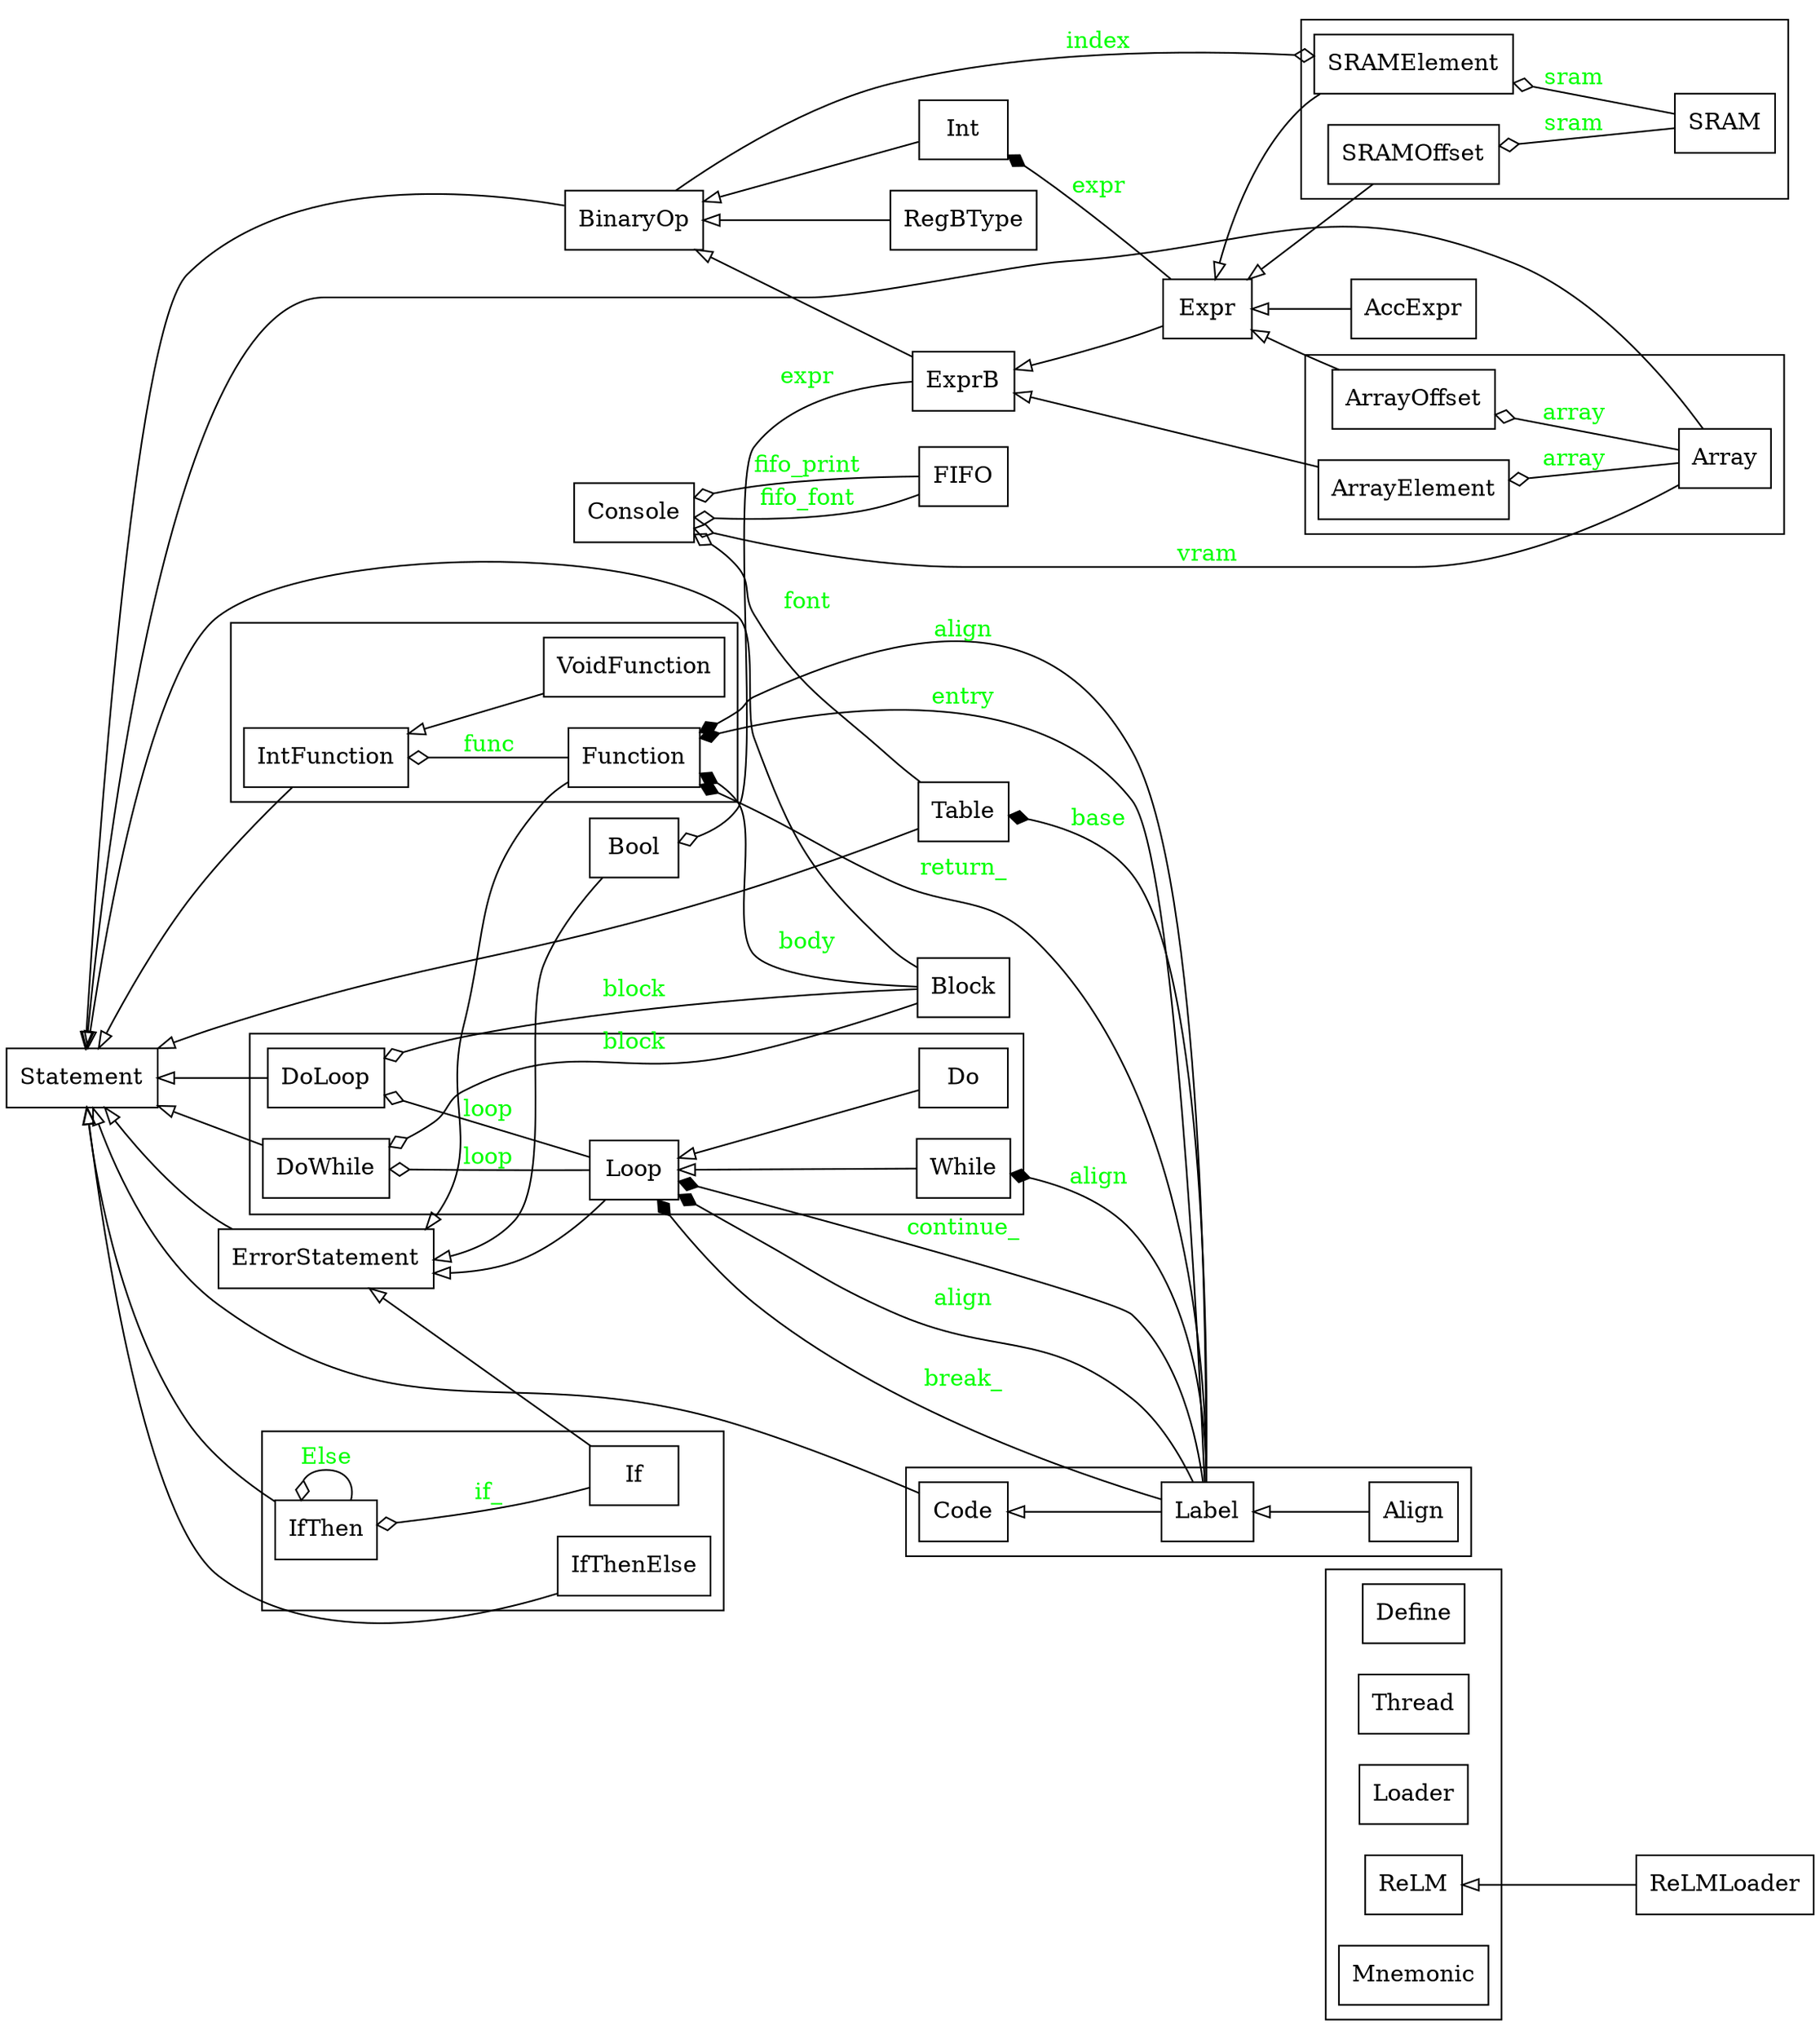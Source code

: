 digraph "classes" {
    rankdir = RL;
    charset = "utf-8";
    subgraph cluster_relm {
        "relm.Define" [color = "black";fontcolor = "black";label = <Define>;shape = "record";style = "solid";];
        "relm.Thread" [color = "black";fontcolor = "black";label = <Thread>;shape = "record";style = "solid";];
        "relm.Loader" [color = "black";fontcolor = "black";label = <Loader>;shape = "record";style = "solid";];
        "relm.ReLM" [color = "black";fontcolor = "black";label = <ReLM>;shape = "record";style = "solid";];
        "relm.Mnemonic" [color = "black";fontcolor = "black";label = <Mnemonic>;shape = "record";style = "solid";];
    }
    "relm.Statement" [color = "black";fontcolor = "black";label = <Statement>;shape = "record";style = "solid";];
    "relm.ErrorStatement" [color = "black";fontcolor = "black";label = <ErrorStatement>;shape = "record";style = "solid";];
    "relm.AccExpr" [color = "black";fontcolor = "black";label = <AccExpr>;shape = "record";style = "solid";];
    "relm.RegBType" [color = "black";fontcolor = "black";label = <RegBType>;shape = "record";style = "solid";];
    "relm.Bool" [color = "black";fontcolor = "black";label = <Bool>;shape = "record";style = "solid";];
    "relm.ExprB" [color = "black";fontcolor = "black";label = <ExprB>;shape = "record";style = "solid";];
    "relm.BinaryOp" [color = "black";fontcolor = "black";label = <BinaryOp>;shape = "record";style = "solid";];
    "relm.Expr" [color = "black";fontcolor = "black";label = <Expr>;shape = "record";style = "solid";];
    "relm.Int" [color = "black";fontcolor = "black";label = <Int>;shape = "record";style = "solid";];
    "relm.FIFO" [color = "black";fontcolor = "black";label = <FIFO>;shape = "record";style = "solid";];
    "relm_font.Console" [color = "black";fontcolor = "black";label = <Console>;shape = "record";style = "solid";];
    "relm.Table" [color = "black";fontcolor = "black";label = <Table>;shape = "record";style = "solid";];
    "relm.Block" [color = "black";fontcolor = "black";label = <Block>;shape = "record";style = "solid";];
    "relm_de0cv.ReLMLoader" [color = "black";fontcolor = "black";label = <ReLMLoader>;shape = "record";style = "solid";];
    subgraph cluster_array {
        "relm.Array" [color = "black";fontcolor = "black";label = <Array>;shape = "record";style = "solid";];
        "relm.ArrayElement" [color = "black";fontcolor = "black";label = <ArrayElement>;shape = "record";style = "solid";];
        "relm.ArrayOffset" [color = "black";fontcolor = "black";label = <ArrayOffset>;shape = "record";style = "solid";];
    }
    subgraph cluster_code {
        "relm.Code" [color = "black";fontcolor = "black";label = <Code>;shape = "record";style = "solid";];
        "relm.Label" [color = "black";fontcolor = "black";label = <Label>;shape = "record";style = "solid";];
        "relm.Align" [color = "black";fontcolor = "black";label = <Align>;shape = "record";style = "solid";];
    }
    subgraph cluster_if {
        "relm.If" [color = "black";fontcolor = "black";label = <If>;shape = "record";style = "solid";];
        "relm.IfThen" [color = "black";fontcolor = "black";label = <IfThen>;shape = "record";style = "solid";];
        "relm.IfThenElse" [color = "black";fontcolor = "black";label = <IfThenElse>;shape = "record";style = "solid";];
    }
    subgraph cluster_sram {
        "relm.SRAM" [color = "black";fontcolor = "black";label = <SRAM>;shape = "record";style = "solid";];
        "relm.SRAMElement" [color = "black";fontcolor = "black";label = <SRAMElement>;shape = "record";style = "solid";];
        "relm.SRAMOffset" [color = "black";fontcolor = "black";label = <SRAMOffset>;shape = "record";style = "solid";];
    }
    subgraph cluster_func {
        "relm.Function" [color = "black";fontcolor = "black";label = <Function>;shape = "record";style = "solid";];
        "relm.IntFunction" [color = "black";fontcolor = "black";label = <IntFunction>;shape = "record";style = "solid";];
        "relm.VoidFunction" [color = "black";fontcolor = "black";label = <VoidFunction>;shape = "record";style = "solid";];
    }
    subgraph cluster_loop {
        "relm.Do" [color = "black";fontcolor = "black";label = <Do>;shape = "record";style = "solid";];
        "relm.DoLoop" [color = "black";fontcolor = "black";label = <DoLoop>;shape = "record";style = "solid";];
        "relm.DoWhile" [color = "black";fontcolor = "black";label = <DoWhile>;shape = "record";style = "solid";];
        "relm.Loop" [color = "black";fontcolor = "black";label = <Loop>;shape = "record";style = "solid";];
        "relm.While" [color = "black";fontcolor = "black";label = <While>;shape = "record";style = "solid";];
    }
    "relm.AccExpr" -> "relm.Expr" [arrowhead = "empty"; arrowtail = "none";];
    "relm.Align" -> "relm.Label" [arrowhead = "empty"; arrowtail = "none";];
    "relm.Array" -> "relm.Statement" [arrowhead = "empty"; arrowtail = "none";];
    "relm.ArrayElement" -> "relm.ExprB" [arrowhead = "empty"; arrowtail = "none";];
    "relm.ArrayOffset" -> "relm.Expr" [arrowhead = "empty"; arrowtail = "none";];
    "relm.BinaryOp" -> "relm.Statement" [arrowhead = "empty"; arrowtail = "none";];
    "relm.Block" -> "relm.Statement" [arrowhead = "empty"; arrowtail = "none";];
    "relm.Bool" -> "relm.ErrorStatement" [weight = 10000; arrowhead = "empty"; arrowtail = "none";];
    "relm.Code" -> "relm.Statement" [arrowhead = "empty"; arrowtail = "none";];
    "relm.Do" -> "relm.Loop" [arrowhead = "empty"; arrowtail = "none";];
    "relm.DoLoop" -> "relm.Statement" [arrowhead = "empty"; arrowtail = "none";];
    "relm.DoWhile" -> "relm.Statement" [arrowhead = "empty"; arrowtail = "none";];
    "relm.ErrorStatement" -> "relm.Statement" [arrowhead = "empty"; arrowtail = "none";];
    "relm.Expr" -> "relm.ExprB" [arrowhead = "empty"; arrowtail = "none";];
    "relm.ExprB" -> "relm.BinaryOp" [arrowhead = "empty"; arrowtail = "none";];
    "relm.Function" -> "relm.ErrorStatement" [arrowhead = "empty"; arrowtail = "none";];
    "relm.If" -> "relm.ErrorStatement" [arrowhead = "empty"; arrowtail = "none";];
    "relm.IfThen" -> "relm.Statement" [arrowhead = "empty"; arrowtail = "none";];
    "relm.IfThenElse" -> "relm.Statement" [arrowhead = "empty"; arrowtail = "none";];
    "relm.Int" -> "relm.BinaryOp" [arrowhead = "empty"; arrowtail = "none";];
    "relm.IntFunction" -> "relm.Statement" [arrowhead = "empty"; arrowtail = "none";];
    "relm.Label" -> "relm.Code" [arrowhead = "empty"; arrowtail = "none";];
    "relm.Loop" -> "relm.ErrorStatement" [arrowhead = "empty"; arrowtail = "none";];
    "relm.RegBType" -> "relm.BinaryOp" [arrowhead = "empty"; arrowtail = "none";];
    "relm.SRAMElement" -> "relm.Expr" [arrowhead = "empty"; arrowtail = "none";];
    "relm.SRAMOffset" -> "relm.Expr" [arrowhead = "empty"; arrowtail = "none";];
    "relm.Table" -> "relm.Statement" [arrowhead = "empty"; arrowtail = "none";];
    "relm.VoidFunction" -> "relm.IntFunction" [arrowhead = "empty"; arrowtail = "none";];
    "relm.While" -> "relm.Loop" [arrowhead = "empty"; arrowtail = "none";];
    "relm_de0cv.ReLMLoader" -> "relm.ReLM" [arrowhead = "empty"; arrowtail = "none";];
    "relm.Block" -> "relm.Function" [arrowhead = "diamond"; arrowtail = "none"; fontcolor = "green"; label = "body"; style = "solid";];
    "relm.Expr" -> "relm.Int" [arrowhead = "diamond"; arrowtail = "none"; fontcolor = "green"; label = "expr"; style = "solid";];
    "relm.Label" -> "relm.Function" [arrowhead = "diamond"; arrowtail = "none"; fontcolor = "green"; label = "entry"; style = "solid";];
    "relm.Label" -> "relm.Function" [arrowhead = "diamond"; arrowtail = "none"; fontcolor = "green"; label = "return_"; style = "solid";];
    "relm.Label" -> "relm.Function" [arrowhead = "diamond"; arrowtail = "none"; fontcolor = "green"; label = "align"; style = "solid";];
    "relm.Label" -> "relm.Loop" [arrowhead = "diamond"; arrowtail = "none"; fontcolor = "green"; label = "continue_"; style = "solid";];
    "relm.Label" -> "relm.Loop" [arrowhead = "diamond"; arrowtail = "none"; fontcolor = "green"; label = "align"; style = "solid";];
    "relm.Label" -> "relm.Loop" [arrowhead = "diamond"; arrowtail = "none"; fontcolor = "green"; label = "break_"; style = "solid";];
    "relm.Label" -> "relm.Table" [arrowhead = "diamond"; arrowtail = "none"; fontcolor = "green"; label = "base"; style = "solid";];
    "relm.Label" -> "relm.While" [arrowhead = "diamond"; arrowtail = "none"; fontcolor = "green"; label = "align"; style = "solid";];
    "relm.Array" -> "relm.ArrayElement" [arrowhead = "odiamond"; arrowtail = "none"; fontcolor = "green"; label = "array"; style = "solid";];
    "relm.Array" -> "relm.ArrayOffset" [arrowhead = "odiamond"; arrowtail = "none"; fontcolor = "green"; label = "array"; style = "solid";];
    "relm.Array" -> "relm_font.Console" [arrowhead = "odiamond"; arrowtail = "none"; fontcolor = "green"; label = "vram"; style = "solid";];
    "relm.BinaryOp" -> "relm.SRAMElement" [arrowhead = "odiamond"; arrowtail = "none"; fontcolor = "green"; label = "index"; style = "solid";];
    "relm.Block" -> "relm.DoLoop" [arrowhead = "odiamond"; arrowtail = "none"; fontcolor = "green"; label = "block"; style = "solid";];
    "relm.Block" -> "relm.DoWhile" [arrowhead = "odiamond"; arrowtail = "none"; fontcolor = "green"; label = "block"; style = "solid";];
    "relm.ExprB" -> "relm.Bool" [arrowhead = "odiamond"; arrowtail = "none"; fontcolor = "green"; label = "expr"; style = "solid";];
    "relm.FIFO" -> "relm_font.Console" [arrowhead = "odiamond"; arrowtail = "none"; fontcolor = "green"; label = "fifo_font"; style = "solid";];
    "relm.FIFO" -> "relm_font.Console" [arrowhead = "odiamond"; arrowtail = "none"; fontcolor = "green"; label = "fifo_print"; style = "solid";];
    "relm.Function" -> "relm.IntFunction" [arrowhead = "odiamond"; arrowtail = "none"; fontcolor = "green"; label = "func"; style = "solid";];
    "relm.If" -> "relm.IfThen" [arrowhead = "odiamond"; arrowtail = "none"; fontcolor = "green"; label = "if_"; style = "solid";];
    "relm.IfThen" -> "relm.IfThen" [arrowhead = "odiamond"; arrowtail = "none"; fontcolor = "green"; label = "Else"; style = "solid";];
    "relm.Loop" -> "relm.DoLoop" [arrowhead = "odiamond"; arrowtail = "none"; fontcolor = "green"; label = "loop"; style = "solid";];
    "relm.Loop" -> "relm.DoWhile" [arrowhead = "odiamond"; arrowtail = "none"; fontcolor = "green"; label = "loop"; style = "solid";];
    "relm.SRAM" -> "relm.SRAMElement" [arrowhead = "odiamond"; arrowtail = "none"; fontcolor = "green"; label = "sram"; style = "solid";];
    "relm.SRAM" -> "relm.SRAMOffset" [arrowhead = "odiamond"; arrowtail = "none"; fontcolor = "green"; label = "sram"; style = "solid";];
    "relm.Table" -> "relm_font.Console" [arrowhead = "odiamond"; arrowtail = "none"; fontcolor = "green"; label = "font"; style = "solid";];
}